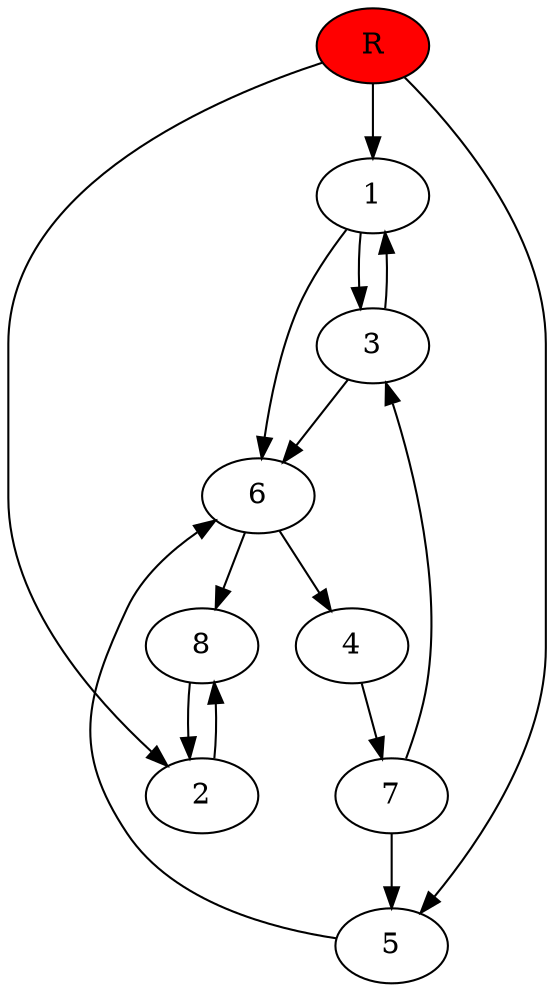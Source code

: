 digraph prb38390 {
	1
	2
	3
	4
	5
	6
	7
	8
	R [fillcolor="#ff0000" style=filled]
	1 -> 3
	1 -> 6
	2 -> 8
	3 -> 1
	3 -> 6
	4 -> 7
	5 -> 6
	6 -> 4
	6 -> 8
	7 -> 3
	7 -> 5
	8 -> 2
	R -> 1
	R -> 2
	R -> 5
}
